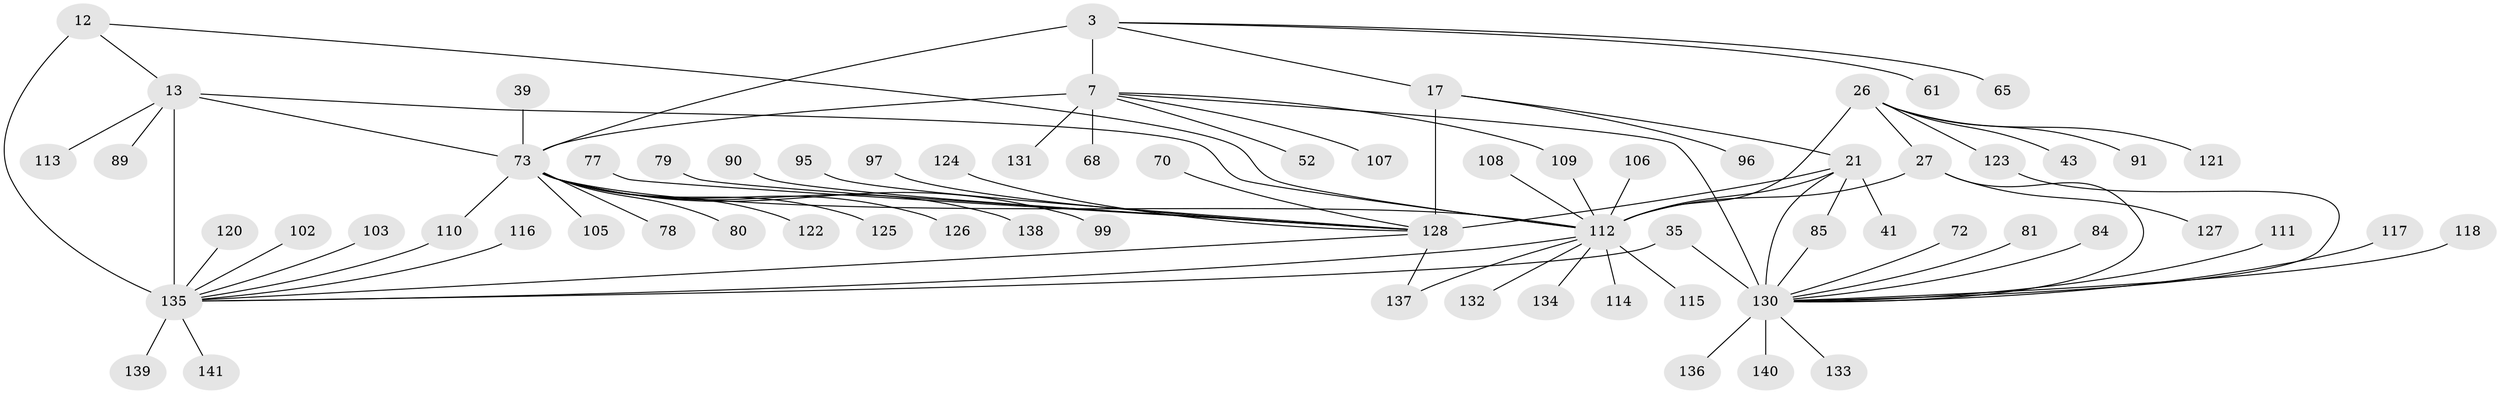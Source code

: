 // original degree distribution, {8: 0.07801418439716312, 10: 0.03546099290780142, 7: 0.028368794326241134, 11: 0.02127659574468085, 12: 0.028368794326241134, 14: 0.0070921985815602835, 6: 0.02127659574468085, 9: 0.014184397163120567, 18: 0.0070921985815602835, 13: 0.0070921985815602835, 1: 0.5957446808510638, 3: 0.05673758865248227, 2: 0.09929078014184398}
// Generated by graph-tools (version 1.1) at 2025/55/03/09/25 04:55:07]
// undirected, 70 vertices, 86 edges
graph export_dot {
graph [start="1"]
  node [color=gray90,style=filled];
  3 [super="+1"];
  7 [super="+2"];
  12 [super="+8"];
  13 [super="+9"];
  17 [super="+16"];
  21 [super="+18"];
  26 [super="+23"];
  27 [super="+22"];
  35 [super="+31"];
  39;
  41;
  43;
  52;
  61;
  65;
  68;
  70;
  72;
  73 [super="+37+71+6+38"];
  77;
  78;
  79 [super="+62"];
  80;
  81;
  84;
  85;
  89;
  90;
  91;
  95 [super="+53"];
  96;
  97;
  99;
  102;
  103;
  105;
  106;
  107;
  108 [super="+83+94"];
  109 [super="+66"];
  110 [super="+98"];
  111;
  112 [super="+49+48+40+36+47+54+75+76+88+92+100+101"];
  113;
  114 [super="+74"];
  115;
  116;
  117;
  118;
  120;
  121;
  122;
  123;
  124;
  125;
  126;
  127;
  128 [super="+20+44+51+57+59+60+69"];
  130 [super="+34+50+58+63+67+33"];
  131;
  132;
  133 [super="+55"];
  134;
  135 [super="+14+56+86+87+93"];
  136 [super="+82"];
  137;
  138;
  139 [super="+119"];
  140 [super="+129"];
  141 [super="+104"];
  3 -- 7 [weight=4];
  3 -- 61;
  3 -- 65;
  3 -- 17;
  3 -- 73 [weight=6];
  7 -- 131;
  7 -- 68;
  7 -- 107;
  7 -- 52;
  7 -- 109;
  7 -- 130;
  7 -- 73 [weight=6];
  12 -- 13 [weight=4];
  12 -- 112 [weight=2];
  12 -- 135 [weight=6];
  13 -- 113;
  13 -- 89;
  13 -- 135 [weight=6];
  13 -- 73;
  13 -- 112;
  17 -- 21 [weight=4];
  17 -- 96;
  17 -- 128 [weight=6];
  21 -- 41;
  21 -- 85;
  21 -- 112;
  21 -- 128 [weight=6];
  21 -- 130 [weight=2];
  26 -- 27 [weight=4];
  26 -- 121;
  26 -- 123;
  26 -- 43;
  26 -- 91;
  26 -- 112 [weight=6];
  27 -- 127;
  27 -- 112 [weight=6];
  27 -- 130;
  35 -- 135;
  35 -- 130 [weight=10];
  39 -- 73;
  70 -- 128;
  72 -- 130;
  73 -- 138;
  73 -- 78;
  73 -- 80;
  73 -- 99;
  73 -- 105;
  73 -- 110;
  73 -- 112 [weight=3];
  73 -- 122;
  73 -- 125;
  73 -- 126;
  77 -- 128;
  79 -- 128;
  81 -- 130;
  84 -- 130;
  85 -- 130;
  90 -- 128;
  95 -- 128;
  97 -- 128;
  102 -- 135;
  103 -- 135;
  106 -- 112;
  108 -- 112;
  109 -- 112;
  110 -- 135;
  111 -- 130;
  112 -- 132;
  112 -- 134;
  112 -- 137;
  112 -- 114;
  112 -- 115;
  112 -- 135;
  116 -- 135;
  117 -- 130;
  118 -- 130;
  120 -- 135;
  123 -- 130;
  124 -- 128;
  128 -- 137;
  128 -- 135;
  130 -- 133;
  130 -- 140;
  130 -- 136;
  135 -- 139;
  135 -- 141;
}

